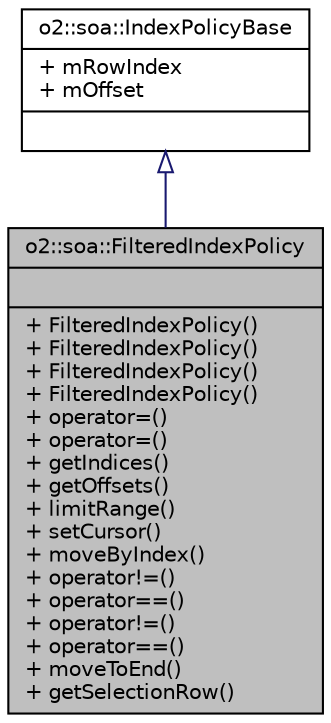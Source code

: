 digraph "o2::soa::FilteredIndexPolicy"
{
 // INTERACTIVE_SVG=YES
  bgcolor="transparent";
  edge [fontname="Helvetica",fontsize="10",labelfontname="Helvetica",labelfontsize="10"];
  node [fontname="Helvetica",fontsize="10",shape=record];
  Node0 [label="{o2::soa::FilteredIndexPolicy\n||+ FilteredIndexPolicy()\l+ FilteredIndexPolicy()\l+ FilteredIndexPolicy()\l+ FilteredIndexPolicy()\l+ operator=()\l+ operator=()\l+ getIndices()\l+ getOffsets()\l+ limitRange()\l+ setCursor()\l+ moveByIndex()\l+ operator!=()\l+ operator==()\l+ operator!=()\l+ operator==()\l+ moveToEnd()\l+ getSelectionRow()\l}",height=0.2,width=0.4,color="black", fillcolor="grey75", style="filled", fontcolor="black"];
  Node1 -> Node0 [dir="back",color="midnightblue",fontsize="10",style="solid",arrowtail="onormal",fontname="Helvetica"];
  Node1 [label="{o2::soa::IndexPolicyBase\n|+ mRowIndex\l+ mOffset\l|}",height=0.2,width=0.4,color="black",URL="$d9/d4f/structo2_1_1soa_1_1IndexPolicyBase.html"];
}
